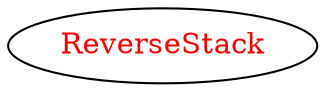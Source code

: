 digraph dependencyGraph {
 concentrate=true;
 ranksep="2.0";
 rankdir="LR"; 
 splines="ortho";
"ReverseStack" [fontcolor="red"];
}